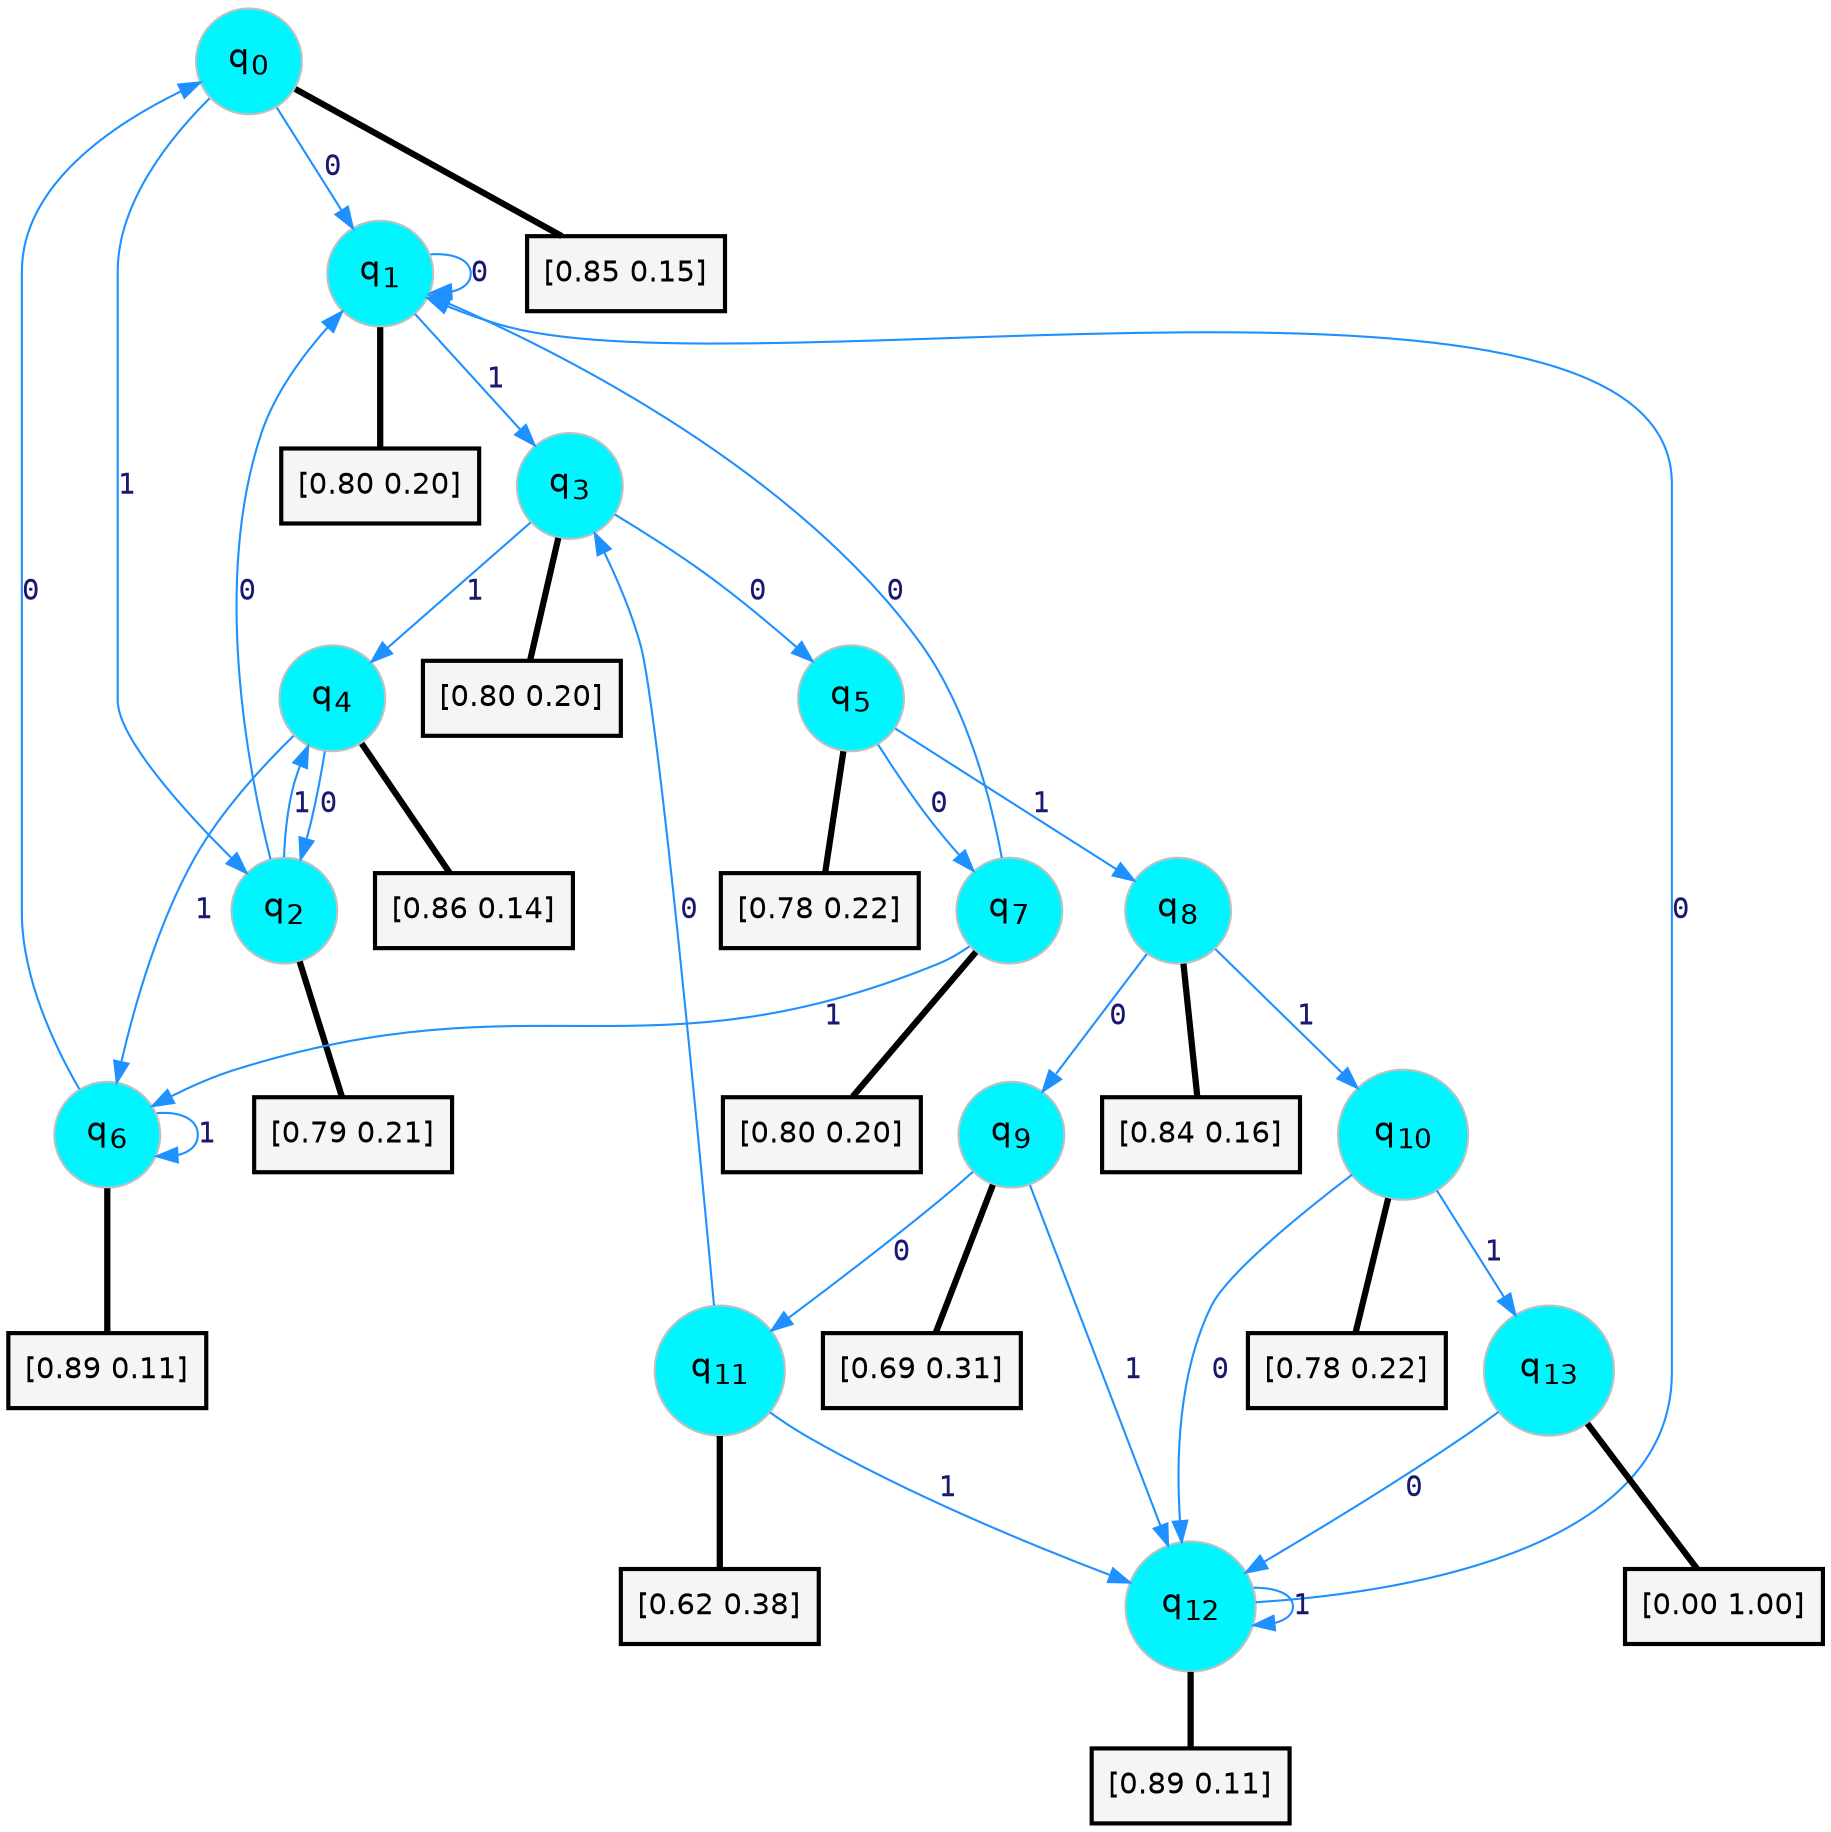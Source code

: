 digraph G {
graph [
bgcolor=transparent, dpi=300, rankdir=TD, size="40,25"];
node [
color=gray, fillcolor=turquoise1, fontcolor=black, fontname=Helvetica, fontsize=16, fontweight=bold, shape=circle, style=filled];
edge [
arrowsize=1, color=dodgerblue1, fontcolor=midnightblue, fontname=courier, fontweight=bold, penwidth=1, style=solid, weight=20];
0[label=<q<SUB>0</SUB>>];
1[label=<q<SUB>1</SUB>>];
2[label=<q<SUB>2</SUB>>];
3[label=<q<SUB>3</SUB>>];
4[label=<q<SUB>4</SUB>>];
5[label=<q<SUB>5</SUB>>];
6[label=<q<SUB>6</SUB>>];
7[label=<q<SUB>7</SUB>>];
8[label=<q<SUB>8</SUB>>];
9[label=<q<SUB>9</SUB>>];
10[label=<q<SUB>10</SUB>>];
11[label=<q<SUB>11</SUB>>];
12[label=<q<SUB>12</SUB>>];
13[label=<q<SUB>13</SUB>>];
14[label="[0.85 0.15]", shape=box,fontcolor=black, fontname=Helvetica, fontsize=14, penwidth=2, fillcolor=whitesmoke,color=black];
15[label="[0.80 0.20]", shape=box,fontcolor=black, fontname=Helvetica, fontsize=14, penwidth=2, fillcolor=whitesmoke,color=black];
16[label="[0.79 0.21]", shape=box,fontcolor=black, fontname=Helvetica, fontsize=14, penwidth=2, fillcolor=whitesmoke,color=black];
17[label="[0.80 0.20]", shape=box,fontcolor=black, fontname=Helvetica, fontsize=14, penwidth=2, fillcolor=whitesmoke,color=black];
18[label="[0.86 0.14]", shape=box,fontcolor=black, fontname=Helvetica, fontsize=14, penwidth=2, fillcolor=whitesmoke,color=black];
19[label="[0.78 0.22]", shape=box,fontcolor=black, fontname=Helvetica, fontsize=14, penwidth=2, fillcolor=whitesmoke,color=black];
20[label="[0.89 0.11]", shape=box,fontcolor=black, fontname=Helvetica, fontsize=14, penwidth=2, fillcolor=whitesmoke,color=black];
21[label="[0.80 0.20]", shape=box,fontcolor=black, fontname=Helvetica, fontsize=14, penwidth=2, fillcolor=whitesmoke,color=black];
22[label="[0.84 0.16]", shape=box,fontcolor=black, fontname=Helvetica, fontsize=14, penwidth=2, fillcolor=whitesmoke,color=black];
23[label="[0.69 0.31]", shape=box,fontcolor=black, fontname=Helvetica, fontsize=14, penwidth=2, fillcolor=whitesmoke,color=black];
24[label="[0.78 0.22]", shape=box,fontcolor=black, fontname=Helvetica, fontsize=14, penwidth=2, fillcolor=whitesmoke,color=black];
25[label="[0.62 0.38]", shape=box,fontcolor=black, fontname=Helvetica, fontsize=14, penwidth=2, fillcolor=whitesmoke,color=black];
26[label="[0.89 0.11]", shape=box,fontcolor=black, fontname=Helvetica, fontsize=14, penwidth=2, fillcolor=whitesmoke,color=black];
27[label="[0.00 1.00]", shape=box,fontcolor=black, fontname=Helvetica, fontsize=14, penwidth=2, fillcolor=whitesmoke,color=black];
0->1 [label=0];
0->2 [label=1];
0->14 [arrowhead=none, penwidth=3,color=black];
1->1 [label=0];
1->3 [label=1];
1->15 [arrowhead=none, penwidth=3,color=black];
2->1 [label=0];
2->4 [label=1];
2->16 [arrowhead=none, penwidth=3,color=black];
3->5 [label=0];
3->4 [label=1];
3->17 [arrowhead=none, penwidth=3,color=black];
4->2 [label=0];
4->6 [label=1];
4->18 [arrowhead=none, penwidth=3,color=black];
5->7 [label=0];
5->8 [label=1];
5->19 [arrowhead=none, penwidth=3,color=black];
6->0 [label=0];
6->6 [label=1];
6->20 [arrowhead=none, penwidth=3,color=black];
7->1 [label=0];
7->6 [label=1];
7->21 [arrowhead=none, penwidth=3,color=black];
8->9 [label=0];
8->10 [label=1];
8->22 [arrowhead=none, penwidth=3,color=black];
9->11 [label=0];
9->12 [label=1];
9->23 [arrowhead=none, penwidth=3,color=black];
10->12 [label=0];
10->13 [label=1];
10->24 [arrowhead=none, penwidth=3,color=black];
11->3 [label=0];
11->12 [label=1];
11->25 [arrowhead=none, penwidth=3,color=black];
12->1 [label=0];
12->12 [label=1];
12->26 [arrowhead=none, penwidth=3,color=black];
13->12 [label=0];
13->27 [arrowhead=none, penwidth=3,color=black];
}
